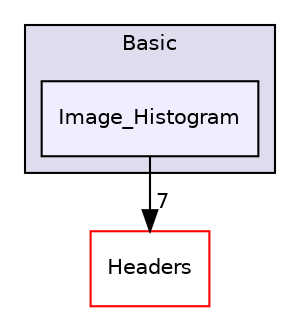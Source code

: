 digraph "Image_Histogram" {
  compound=true
  node [ fontsize="10", fontname="Helvetica"];
  edge [ labelfontsize="10", labelfontname="Helvetica"];
  subgraph clusterdir_fff1b91a0428f70ca6ccff656ee7b826 {
    graph [ bgcolor="#ddddee", pencolor="black", label="Basic" fontname="Helvetica", fontsize="10", URL="dir_fff1b91a0428f70ca6ccff656ee7b826.html"]
  dir_498202d539bdf54616caade4ff97bf7b [shape=box, label="Image_Histogram", style="filled", fillcolor="#eeeeff", pencolor="black", URL="dir_498202d539bdf54616caade4ff97bf7b.html"];
  }
  dir_3ed09e8ce6640af79318ee4a8db1ede0 [shape=box label="Headers" fillcolor="white" style="filled" color="red" URL="dir_3ed09e8ce6640af79318ee4a8db1ede0.html"];
  dir_498202d539bdf54616caade4ff97bf7b->dir_3ed09e8ce6640af79318ee4a8db1ede0 [headlabel="7", labeldistance=1.5 headhref="dir_000045_000008.html"];
}
